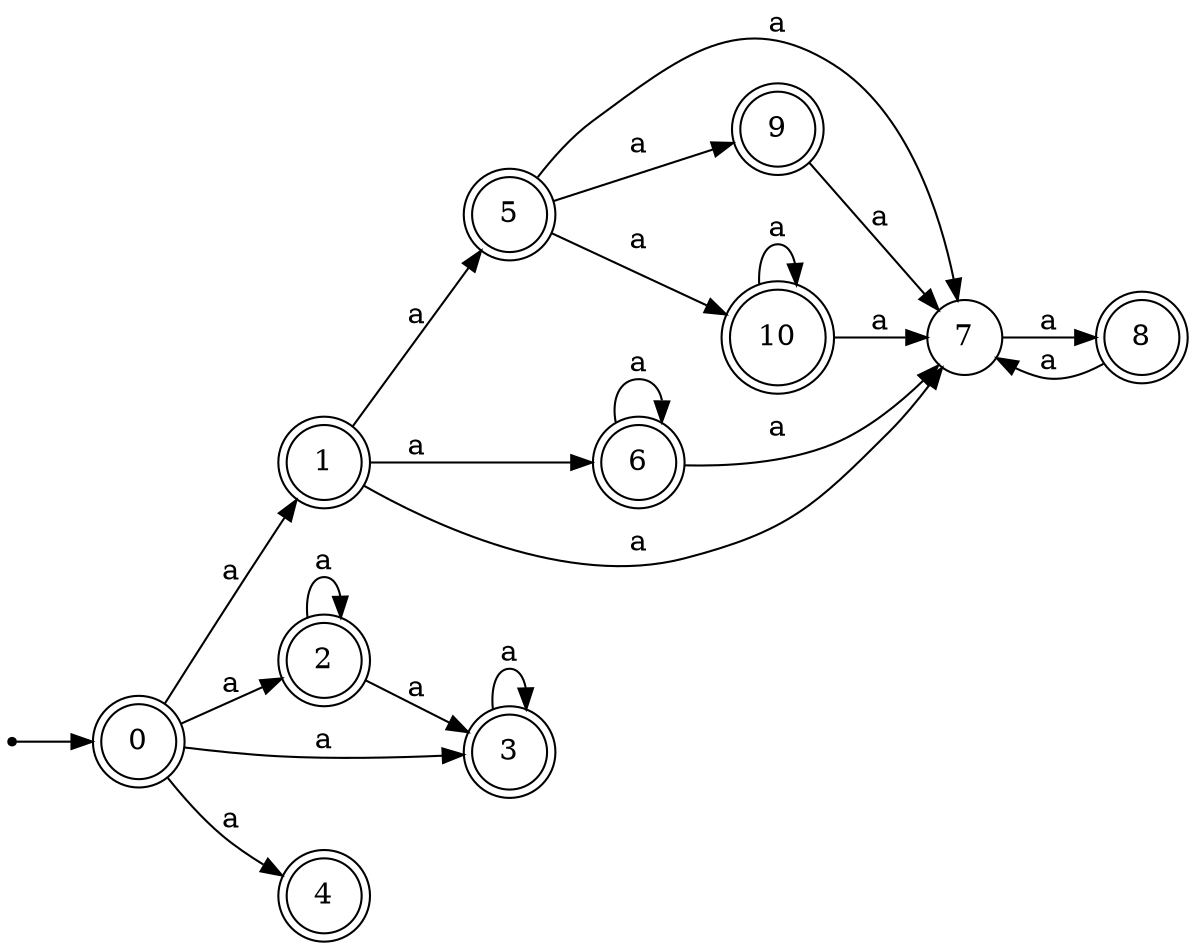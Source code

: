 digraph finite_state_machine {
rankdir=LR;
size="20,20";
node [shape = point]; "dummy0"
node [shape = doublecircle]; "0";"dummy0" -> "0";
node [shape = doublecircle]; "1";node [shape = doublecircle]; "2";node [shape = doublecircle]; "3";node [shape = doublecircle]; "4";node [shape = doublecircle]; "5";node [shape = doublecircle]; "6";node [shape = circle]; "7";
node [shape = doublecircle]; "8";node [shape = doublecircle]; "9";node [shape = doublecircle]; "10";"0" -> "1" [label = "a"];
 "0" -> "2" [label = "a"];
 "0" -> "3" [label = "a"];
 "0" -> "4" [label = "a"];
 "3" -> "3" [label = "a"];
 "2" -> "2" [label = "a"];
 "2" -> "3" [label = "a"];
 "1" -> "5" [label = "a"];
 "1" -> "6" [label = "a"];
 "1" -> "7" [label = "a"];
 "7" -> "8" [label = "a"];
 "8" -> "7" [label = "a"];
 "6" -> "6" [label = "a"];
 "6" -> "7" [label = "a"];
 "5" -> "9" [label = "a"];
 "5" -> "10" [label = "a"];
 "5" -> "7" [label = "a"];
 "10" -> "10" [label = "a"];
 "10" -> "7" [label = "a"];
 "9" -> "7" [label = "a"];
 }
